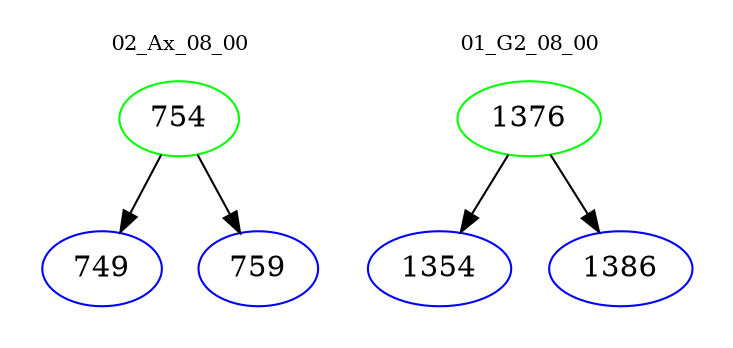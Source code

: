 digraph{
subgraph cluster_0 {
color = white
label = "02_Ax_08_00";
fontsize=10;
T0_754 [label="754", color="green"]
T0_754 -> T0_749 [color="black"]
T0_749 [label="749", color="blue"]
T0_754 -> T0_759 [color="black"]
T0_759 [label="759", color="blue"]
}
subgraph cluster_1 {
color = white
label = "01_G2_08_00";
fontsize=10;
T1_1376 [label="1376", color="green"]
T1_1376 -> T1_1354 [color="black"]
T1_1354 [label="1354", color="blue"]
T1_1376 -> T1_1386 [color="black"]
T1_1386 [label="1386", color="blue"]
}
}
